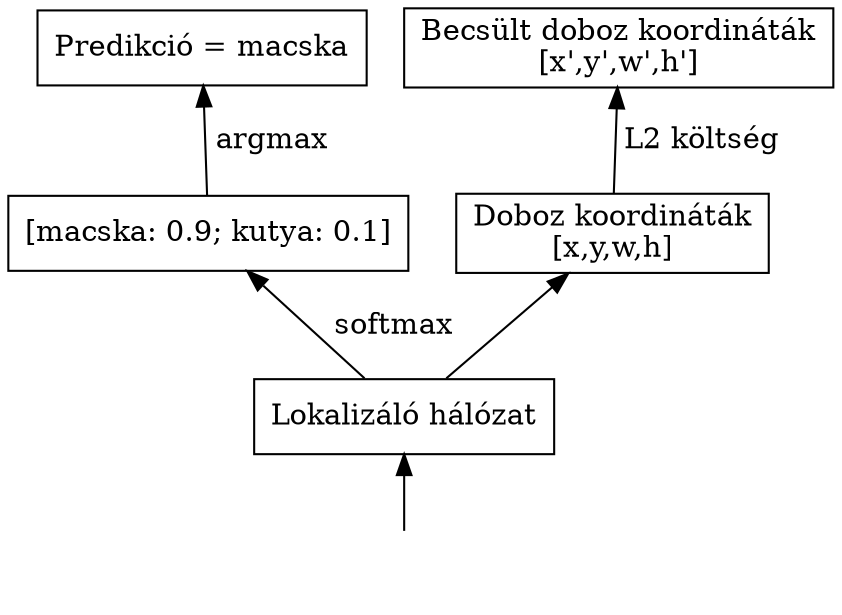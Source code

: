 digraph od_1 {
    graph [dpi=300]
    rankdir="BT"

    input [shape="plaintext", label=""]
    net [shape="rectangle", label="Lokalizáló hálózat"]
    vec [shape="rectangle", label="[macska: 0.9; kutya: 0.1]"]
    pred [shape="rectangle", label="Predikció = macska"];
    box [shape="rectangle", label="Doboz koordináták\n[x,y,w,h]"]
    box_pred [shape="rectangle", label="Becsült doboz koordináták\n[x',y',w',h']"]

    input -> net
    net -> vec [label=" softmax"]
    vec -> pred [label=" argmax"]
    net -> box
    box -> box_pred [label=" L2 költség"]
}